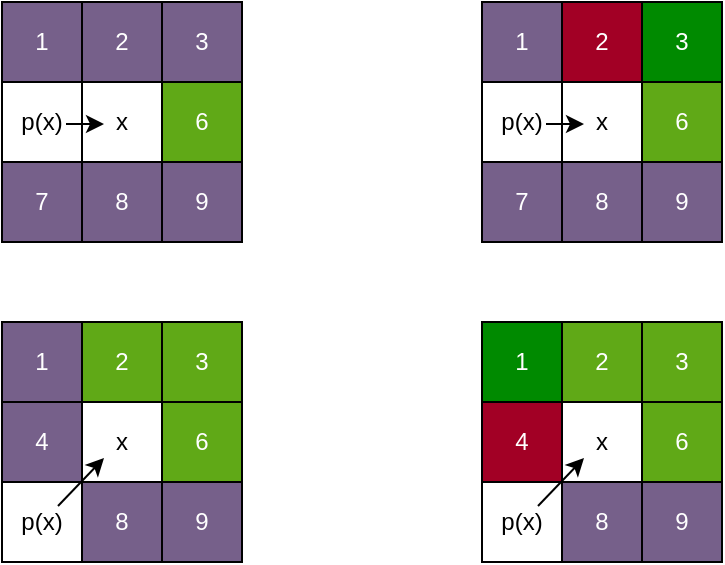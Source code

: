 <mxfile>
    <diagram id="RaTTPVC0k8meCuHwdyOm" name="第 1 页">
        <mxGraphModel dx="546" dy="439" grid="1" gridSize="10" guides="1" tooltips="1" connect="1" arrows="1" fold="1" page="1" pageScale="1" pageWidth="827" pageHeight="1169" background="none" math="0" shadow="0">
            <root>
                <mxCell id="0"/>
                <mxCell id="1" parent="0"/>
                <mxCell id="390" value="1" style="whiteSpace=wrap;html=1;aspect=fixed;fillColor=#76608a;fontColor=#ffffff;strokeColor=default;" vertex="1" parent="1">
                    <mxGeometry x="80" y="80" width="40" height="40" as="geometry"/>
                </mxCell>
                <mxCell id="398" value="2" style="whiteSpace=wrap;html=1;aspect=fixed;fillColor=#76608a;fontColor=#ffffff;strokeColor=default;" vertex="1" parent="1">
                    <mxGeometry x="120" y="80" width="40" height="40" as="geometry"/>
                </mxCell>
                <mxCell id="399" value="3" style="whiteSpace=wrap;html=1;aspect=fixed;fillColor=#76608a;fontColor=#ffffff;strokeColor=default;" vertex="1" parent="1">
                    <mxGeometry x="160" y="80" width="40" height="40" as="geometry"/>
                </mxCell>
                <mxCell id="400" value="p(x)" style="whiteSpace=wrap;html=1;aspect=fixed;" vertex="1" parent="1">
                    <mxGeometry x="80" y="120" width="40" height="40" as="geometry"/>
                </mxCell>
                <mxCell id="401" value="x" style="whiteSpace=wrap;html=1;aspect=fixed;" vertex="1" parent="1">
                    <mxGeometry x="120" y="120" width="40" height="40" as="geometry"/>
                </mxCell>
                <mxCell id="402" value="6" style="whiteSpace=wrap;html=1;aspect=fixed;fillColor=#60a917;fontColor=#ffffff;strokeColor=default;" vertex="1" parent="1">
                    <mxGeometry x="160" y="120" width="40" height="40" as="geometry"/>
                </mxCell>
                <mxCell id="403" value="7" style="whiteSpace=wrap;html=1;aspect=fixed;fillColor=#76608a;fontColor=#ffffff;strokeColor=default;" vertex="1" parent="1">
                    <mxGeometry x="80" y="160" width="40" height="40" as="geometry"/>
                </mxCell>
                <mxCell id="404" value="8" style="whiteSpace=wrap;html=1;aspect=fixed;fillColor=#76608a;fontColor=#ffffff;strokeColor=default;" vertex="1" parent="1">
                    <mxGeometry x="120" y="160" width="40" height="40" as="geometry"/>
                </mxCell>
                <mxCell id="405" value="9" style="whiteSpace=wrap;html=1;aspect=fixed;fillColor=#76608a;fontColor=#ffffff;strokeColor=default;" vertex="1" parent="1">
                    <mxGeometry x="160" y="160" width="40" height="40" as="geometry"/>
                </mxCell>
                <mxCell id="406" value="" style="endArrow=classic;html=1;" edge="1" parent="1">
                    <mxGeometry width="50" height="50" relative="1" as="geometry">
                        <mxPoint x="112" y="141" as="sourcePoint"/>
                        <mxPoint x="131" y="141" as="targetPoint"/>
                    </mxGeometry>
                </mxCell>
                <mxCell id="407" value="1" style="whiteSpace=wrap;html=1;aspect=fixed;" vertex="1" parent="1">
                    <mxGeometry x="320" y="80" width="40" height="40" as="geometry"/>
                </mxCell>
                <mxCell id="408" value="2" style="whiteSpace=wrap;html=1;aspect=fixed;fillColor=#a20025;fontColor=#ffffff;strokeColor=default;" vertex="1" parent="1">
                    <mxGeometry x="360" y="80" width="40" height="40" as="geometry"/>
                </mxCell>
                <mxCell id="409" value="3" style="whiteSpace=wrap;html=1;aspect=fixed;fillColor=#008a00;fontColor=#ffffff;strokeColor=default;" vertex="1" parent="1">
                    <mxGeometry x="400" y="80" width="40" height="40" as="geometry"/>
                </mxCell>
                <mxCell id="410" value="p(x)" style="whiteSpace=wrap;html=1;aspect=fixed;" vertex="1" parent="1">
                    <mxGeometry x="320" y="120" width="40" height="40" as="geometry"/>
                </mxCell>
                <mxCell id="411" value="x" style="whiteSpace=wrap;html=1;aspect=fixed;" vertex="1" parent="1">
                    <mxGeometry x="360" y="120" width="40" height="40" as="geometry"/>
                </mxCell>
                <mxCell id="412" value="6" style="whiteSpace=wrap;html=1;aspect=fixed;fillColor=#60a917;fontColor=#ffffff;strokeColor=default;" vertex="1" parent="1">
                    <mxGeometry x="400" y="120" width="40" height="40" as="geometry"/>
                </mxCell>
                <mxCell id="413" value="7" style="whiteSpace=wrap;html=1;aspect=fixed;" vertex="1" parent="1">
                    <mxGeometry x="320" y="160" width="40" height="40" as="geometry"/>
                </mxCell>
                <mxCell id="414" value="8" style="whiteSpace=wrap;html=1;aspect=fixed;" vertex="1" parent="1">
                    <mxGeometry x="360" y="160" width="40" height="40" as="geometry"/>
                </mxCell>
                <mxCell id="415" value="9" style="whiteSpace=wrap;html=1;aspect=fixed;" vertex="1" parent="1">
                    <mxGeometry x="400" y="160" width="40" height="40" as="geometry"/>
                </mxCell>
                <mxCell id="417" value="1" style="whiteSpace=wrap;html=1;aspect=fixed;fillColor=#76608a;fontColor=#ffffff;strokeColor=default;" vertex="1" parent="1">
                    <mxGeometry x="80" y="240" width="40" height="40" as="geometry"/>
                </mxCell>
                <mxCell id="418" value="2" style="whiteSpace=wrap;html=1;aspect=fixed;fillColor=#60a917;fontColor=#ffffff;strokeColor=default;" vertex="1" parent="1">
                    <mxGeometry x="120" y="240" width="40" height="40" as="geometry"/>
                </mxCell>
                <mxCell id="419" value="3" style="whiteSpace=wrap;html=1;aspect=fixed;fillColor=#60a917;fontColor=#ffffff;strokeColor=default;" vertex="1" parent="1">
                    <mxGeometry x="160" y="240" width="40" height="40" as="geometry"/>
                </mxCell>
                <mxCell id="420" value="4" style="whiteSpace=wrap;html=1;aspect=fixed;fillColor=#76608a;fontColor=#ffffff;strokeColor=default;" vertex="1" parent="1">
                    <mxGeometry x="80" y="280" width="40" height="40" as="geometry"/>
                </mxCell>
                <mxCell id="421" value="x" style="whiteSpace=wrap;html=1;aspect=fixed;" vertex="1" parent="1">
                    <mxGeometry x="120" y="280" width="40" height="40" as="geometry"/>
                </mxCell>
                <mxCell id="422" value="6" style="whiteSpace=wrap;html=1;aspect=fixed;fillColor=#60a917;fontColor=#ffffff;strokeColor=default;" vertex="1" parent="1">
                    <mxGeometry x="160" y="280" width="40" height="40" as="geometry"/>
                </mxCell>
                <mxCell id="423" value="p(x)" style="whiteSpace=wrap;html=1;aspect=fixed;" vertex="1" parent="1">
                    <mxGeometry x="80" y="320" width="40" height="40" as="geometry"/>
                </mxCell>
                <mxCell id="424" value="8" style="whiteSpace=wrap;html=1;aspect=fixed;fillColor=#76608a;fontColor=#ffffff;strokeColor=default;" vertex="1" parent="1">
                    <mxGeometry x="120" y="320" width="40" height="40" as="geometry"/>
                </mxCell>
                <mxCell id="425" value="9" style="whiteSpace=wrap;html=1;aspect=fixed;fillColor=#76608a;fontColor=#ffffff;strokeColor=default;" vertex="1" parent="1">
                    <mxGeometry x="160" y="320" width="40" height="40" as="geometry"/>
                </mxCell>
                <mxCell id="426" value="" style="endArrow=classic;html=1;" edge="1" parent="1">
                    <mxGeometry width="50" height="50" relative="1" as="geometry">
                        <mxPoint x="108" y="332" as="sourcePoint"/>
                        <mxPoint x="131" y="308" as="targetPoint"/>
                    </mxGeometry>
                </mxCell>
                <mxCell id="427" value="1" style="whiteSpace=wrap;html=1;aspect=fixed;fillColor=#008a00;fontColor=#ffffff;strokeColor=default;" vertex="1" parent="1">
                    <mxGeometry x="320" y="240" width="40" height="40" as="geometry"/>
                </mxCell>
                <mxCell id="428" value="2" style="whiteSpace=wrap;html=1;aspect=fixed;fillColor=#60a917;fontColor=#ffffff;strokeColor=default;" vertex="1" parent="1">
                    <mxGeometry x="360" y="240" width="40" height="40" as="geometry"/>
                </mxCell>
                <mxCell id="429" value="3" style="whiteSpace=wrap;html=1;aspect=fixed;fillColor=#60a917;fontColor=#ffffff;strokeColor=default;" vertex="1" parent="1">
                    <mxGeometry x="400" y="240" width="40" height="40" as="geometry"/>
                </mxCell>
                <mxCell id="430" value="4" style="whiteSpace=wrap;html=1;aspect=fixed;fillColor=#a20025;fontColor=#ffffff;strokeColor=default;" vertex="1" parent="1">
                    <mxGeometry x="320" y="280" width="40" height="40" as="geometry"/>
                </mxCell>
                <mxCell id="431" value="x" style="whiteSpace=wrap;html=1;aspect=fixed;" vertex="1" parent="1">
                    <mxGeometry x="360" y="280" width="40" height="40" as="geometry"/>
                </mxCell>
                <mxCell id="432" value="6" style="whiteSpace=wrap;html=1;aspect=fixed;fillColor=#60a917;fontColor=#ffffff;strokeColor=default;" vertex="1" parent="1">
                    <mxGeometry x="400" y="280" width="40" height="40" as="geometry"/>
                </mxCell>
                <mxCell id="433" value="p(x)" style="whiteSpace=wrap;html=1;aspect=fixed;" vertex="1" parent="1">
                    <mxGeometry x="320" y="320" width="40" height="40" as="geometry"/>
                </mxCell>
                <mxCell id="434" value="8" style="whiteSpace=wrap;html=1;aspect=fixed;fillColor=#76608a;fontColor=#ffffff;strokeColor=default;" vertex="1" parent="1">
                    <mxGeometry x="360" y="320" width="40" height="40" as="geometry"/>
                </mxCell>
                <mxCell id="435" value="9" style="whiteSpace=wrap;html=1;aspect=fixed;fillColor=#76608a;fontColor=#ffffff;strokeColor=default;" vertex="1" parent="1">
                    <mxGeometry x="400" y="320" width="40" height="40" as="geometry"/>
                </mxCell>
                <mxCell id="436" value="" style="endArrow=classic;html=1;" edge="1" parent="1">
                    <mxGeometry width="50" height="50" relative="1" as="geometry">
                        <mxPoint x="348" y="332" as="sourcePoint"/>
                        <mxPoint x="371" y="308" as="targetPoint"/>
                    </mxGeometry>
                </mxCell>
                <mxCell id="437" value="1" style="whiteSpace=wrap;html=1;aspect=fixed;fillColor=#76608a;fontColor=#ffffff;strokeColor=default;" vertex="1" parent="1">
                    <mxGeometry x="320" y="80" width="40" height="40" as="geometry"/>
                </mxCell>
                <mxCell id="438" value="p(x)" style="whiteSpace=wrap;html=1;aspect=fixed;" vertex="1" parent="1">
                    <mxGeometry x="320" y="120" width="40" height="40" as="geometry"/>
                </mxCell>
                <mxCell id="439" value="7" style="whiteSpace=wrap;html=1;aspect=fixed;fillColor=#76608a;fontColor=#ffffff;strokeColor=default;" vertex="1" parent="1">
                    <mxGeometry x="320" y="160" width="40" height="40" as="geometry"/>
                </mxCell>
                <mxCell id="440" value="8" style="whiteSpace=wrap;html=1;aspect=fixed;fillColor=#76608a;fontColor=#ffffff;strokeColor=default;" vertex="1" parent="1">
                    <mxGeometry x="360" y="160" width="40" height="40" as="geometry"/>
                </mxCell>
                <mxCell id="441" value="9" style="whiteSpace=wrap;html=1;aspect=fixed;fillColor=#76608a;fontColor=#ffffff;strokeColor=default;" vertex="1" parent="1">
                    <mxGeometry x="400" y="160" width="40" height="40" as="geometry"/>
                </mxCell>
                <mxCell id="416" value="" style="endArrow=classic;html=1;" edge="1" parent="1">
                    <mxGeometry width="50" height="50" relative="1" as="geometry">
                        <mxPoint x="352" y="141" as="sourcePoint"/>
                        <mxPoint x="371" y="141" as="targetPoint"/>
                    </mxGeometry>
                </mxCell>
            </root>
        </mxGraphModel>
    </diagram>
</mxfile>
